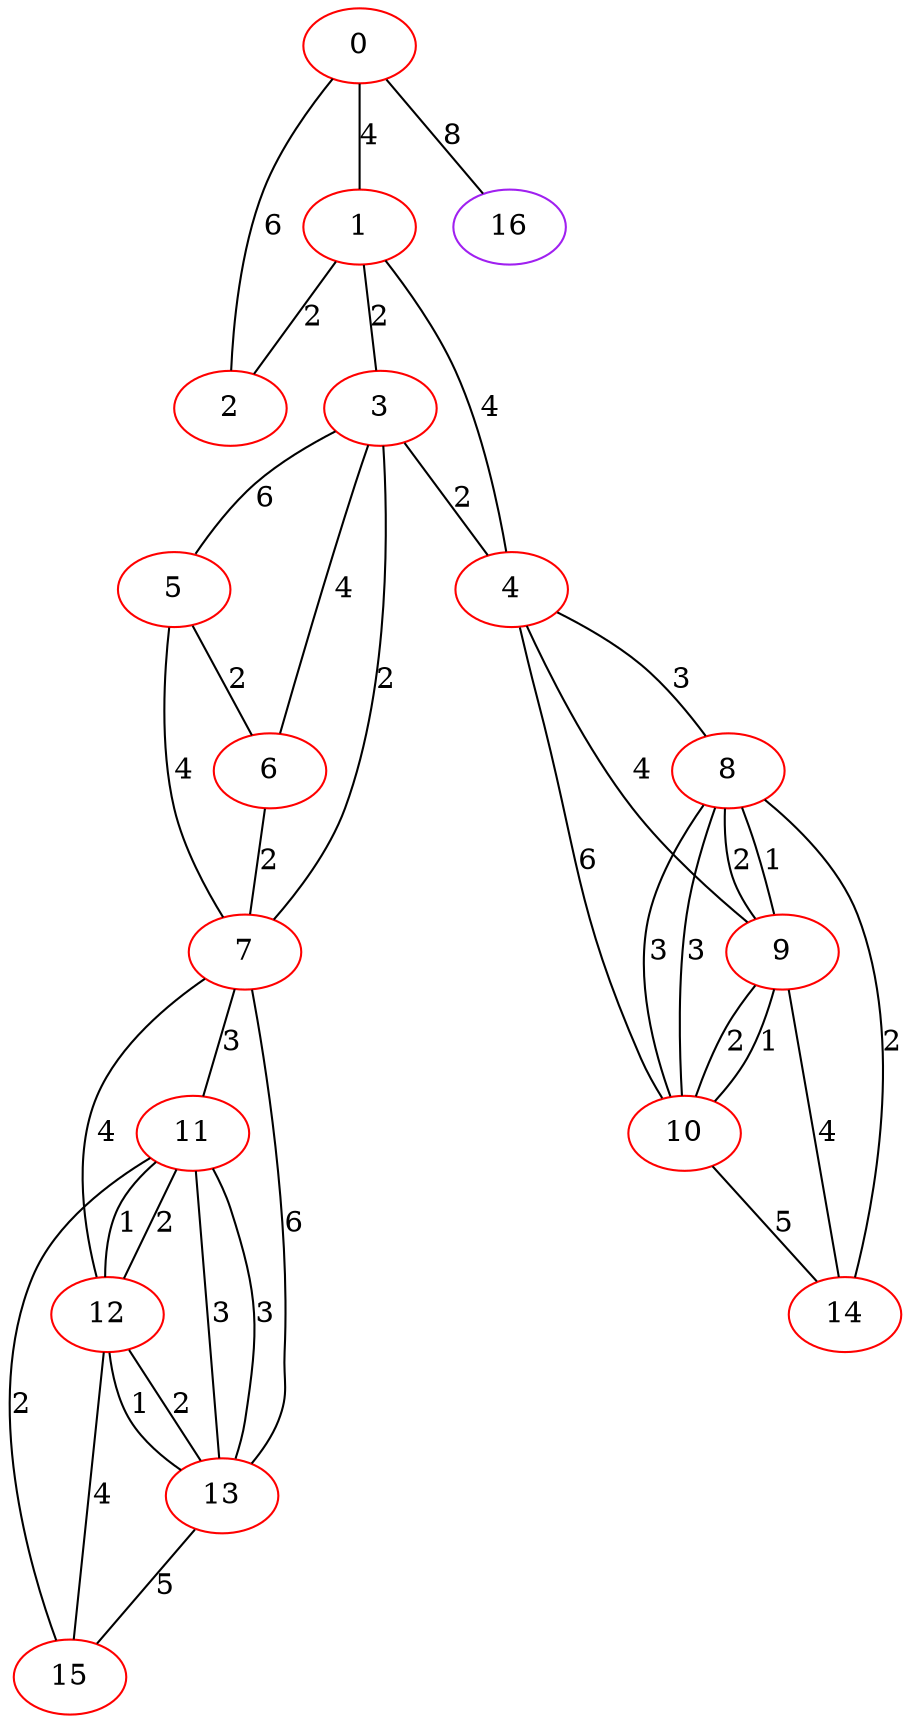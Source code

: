 graph "" {
0 [color=red, weight=1];
1 [color=red, weight=1];
2 [color=red, weight=1];
3 [color=red, weight=1];
4 [color=red, weight=1];
5 [color=red, weight=1];
6 [color=red, weight=1];
7 [color=red, weight=1];
8 [color=red, weight=1];
9 [color=red, weight=1];
10 [color=red, weight=1];
11 [color=red, weight=1];
12 [color=red, weight=1];
13 [color=red, weight=1];
14 [color=red, weight=1];
15 [color=red, weight=1];
16 [color=purple, weight=4];
0 -- 16  [key=0, label=8];
0 -- 1  [key=0, label=4];
0 -- 2  [key=0, label=6];
1 -- 2  [key=0, label=2];
1 -- 3  [key=0, label=2];
1 -- 4  [key=0, label=4];
3 -- 4  [key=0, label=2];
3 -- 5  [key=0, label=6];
3 -- 6  [key=0, label=4];
3 -- 7  [key=0, label=2];
4 -- 8  [key=0, label=3];
4 -- 9  [key=0, label=4];
4 -- 10  [key=0, label=6];
5 -- 6  [key=0, label=2];
5 -- 7  [key=0, label=4];
6 -- 7  [key=0, label=2];
7 -- 11  [key=0, label=3];
7 -- 12  [key=0, label=4];
7 -- 13  [key=0, label=6];
8 -- 9  [key=0, label=1];
8 -- 9  [key=1, label=2];
8 -- 10  [key=0, label=3];
8 -- 10  [key=1, label=3];
8 -- 14  [key=0, label=2];
9 -- 10  [key=0, label=2];
9 -- 10  [key=1, label=1];
9 -- 14  [key=0, label=4];
10 -- 14  [key=0, label=5];
11 -- 12  [key=0, label=2];
11 -- 12  [key=1, label=1];
11 -- 13  [key=0, label=3];
11 -- 13  [key=1, label=3];
11 -- 15  [key=0, label=2];
12 -- 13  [key=0, label=1];
12 -- 13  [key=1, label=2];
12 -- 15  [key=0, label=4];
13 -- 15  [key=0, label=5];
}
